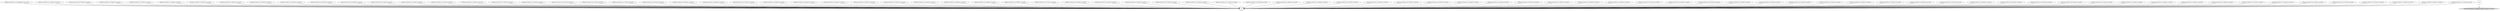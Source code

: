 strict digraph "" {
	graph [fontname=helvetica];
	node [fontname=helvetica,
		label="\N",
		shape=ellipse
	];
	edge [fontname=helvetica];
	"(end)"	[label=end,
		peripheries=2,
		shape=circle];
	"(obstacle-avoidance auv oilleakagepoint ssssonar0)" -> "(end)";
	"(obstacle-avoidance auv t100point ssssonar0)" -> "(end)";
	"(obstacle-avoidance auv t99point ssssonar0)" -> "(end)";
	"(obstacle-avoidance auv t98point ssssonar0)" -> "(end)";
	"(obstacle-avoidance auv t97point ssssonar0)" -> "(end)";
	"(obstacle-avoidance auv t96point ssssonar0)" -> "(end)";
	"(obstacle-avoidance auv t95point ssssonar0)" -> "(end)";
	"(obstacle-avoidance auv t94point ssssonar0)" -> "(end)";
	"(obstacle-avoidance auv t93point ssssonar0)" -> "(end)";
	"(obstacle-avoidance auv t92point ssssonar0)" -> "(end)";
	"(obstacle-avoidance auv t91point ssssonar0)" -> "(end)";
	"(obstacle-avoidance auv t80point ssssonar0)" -> "(end)";
	"(obstacle-avoidance auv t79point ssssonar0)" -> "(end)";
	"(obstacle-avoidance auv t78point ssssonar0)" -> "(end)";
	"(obstacle-avoidance auv t77point ssssonar0)" -> "(end)";
	"(obstacle-avoidance auv t76point ssssonar0)" -> "(end)";
	"(obstacle-avoidance auv t75point ssssonar0)" -> "(end)";
	"(obstacle-avoidance auv t74point ssssonar0)" -> "(end)";
	"(obstacle-avoidance auv t73point ssssonar0)" -> "(end)";
	"(obstacle-avoidance auv t72point ssssonar0)" -> "(end)";
	"(obstacle-avoidance auv t71point ssssonar0)" -> "(end)";
	"(obstacle-avoidance auv t70point ssssonar0)" -> "(end)";
	"(obstacle-avoidance auv t69point ssssonar0)" -> "(end)";
	"(obstacle-avoidance auv t68point ssssonar0)" -> "(end)";
	"(obstacle-avoidance auv t67point ssssonar0)" -> "(end)";
	"(obstacle-avoidance auv t66point ssssonar0)" -> "(end)";
	"(obstacle-avoidance auv t65point ssssonar0)" -> "(end)";
	"(obstacle-avoidance auv t64point ssssonar0)" -> "(end)";
	"(obstacle-avoidance auv t63point ssssonar0)" -> "(end)";
	"(obstacle-avoidance auv t62point ssssonar0)" -> "(end)";
	"(obstacle-avoidance auv t61point ssssonar0)" -> "(end)";
	"(obstacle-avoidance auv t60point ssssonar0)" -> "(end)";
	"(obstacle-avoidance auv t59point ssssonar0)" -> "(end)";
	"(obstacle-avoidance auv t58point ssssonar0)" -> "(end)";
	"(obstacle-avoidance auv t57point ssssonar0)" -> "(end)";
	"(obstacle-avoidance auv t56point ssssonar0)" -> "(end)";
	"(obstacle-avoidance auv t55point ssssonar0)" -> "(end)";
	"(obstacle-avoidance auv t54point ssssonar0)" -> "(end)";
	"(obstacle-avoidance auv t53point ssssonar0)" -> "(end)";
	"(obstacle-avoidance auv t52point ssssonar0)" -> "(end)";
	"(obstacle-avoidance auv t51point ssssonar0)" -> "(end)";
	"(obstacle-avoidance auv t50point ssssonar0)" -> "(end)";
	"(obstacle-avoidance auv t49point ssssonar0)" -> "(end)";
	"(obstacle-avoidance auv t48point ssssonar0)" -> "(end)";
	"(obstacle-avoidance auv t47point ssssonar0)" -> "(end)";
	"(obstacle-avoidance auv t46point ssssonar0)" -> "(end)";
	"(obstacle-avoidance auv t45point ssssonar0)" -> "(end)";
	"(obstacle-avoidance auv t44point ssssonar0)" -> "(end)";
	"(obstacle-avoidance auv t43point ssssonar0)" -> "(end)";
	"(obstacle-avoidance auv t42point ssssonar0)" -> "(end)";
	"(obstacle-avoidance auv t41point ssssonar0)" -> "(end)";
	"(obstacle-avoidance auv t40point ssssonar0)" -> "(end)";
	"(obstacle-avoidance auv t39point ssssonar0)" -> "(end)";
	"(obstacle-avoidance auv t38point ssssonar0)" -> "(end)";
	"(obstacle-avoidance auv t37point ssssonar0)" -> "(end)";
	"(obstacle-avoidance auv t36point ssssonar0)" -> "(end)";
	"(obstacle-avoidance auv t35point ssssonar0)" -> "(end)";
	"(obstacle-avoidance auv t34point ssssonar0)" -> "(end)";
	"(obstacle-avoidance auv t33point ssssonar0)" -> "(end)";
	"(obstacle-avoidance auv t32point ssssonar0)" -> "(end)";
	"(obstacle-avoidance auv t31point ssssonar0)" -> "(end)";
	"(obstacle-avoidance auv t30point ssssonar0)" -> "(end)";
	"(obstacle-avoidance auv t29point ssssonar0)" -> "(end)";
	"(obstacle-avoidance auv t28point ssssonar0)" -> "(end)";
	"(obstacle-avoidance auv t27point ssssonar0)" -> "(end)";
	"(obstacle-avoidance auv t26point ssssonar0)" -> "(end)";
	"(obstacle-avoidance auv t25point ssssonar0)" -> "(end)";
	"(obstacle-avoidance auv t24point ssssonar0)" -> "(end)";
	"(obstacle-avoidance auv t23point ssssonar0)" -> "(end)";
	"(obstacle-avoidance auv t22point ssssonar0)" -> "(end)";
	"(obstacle-avoidance auv t21point ssssonar0)" -> "(end)";
	"(obstacle-avoidance auv t20point ssssonar0)" -> "(end)";
	"(obstacle-avoidance auv t19point ssssonar0)" -> "(end)";
	"(obstacle-avoidance auv t18point ssssonar0)" -> "(end)";
	"(obstacle-avoidance auv t17point ssssonar0)" -> "(end)";
	"(obstacle-avoidance auv t16point ssssonar0)" -> "(end)";
	"(obstacle-avoidance auv t12point ssssonar0)" -> "(end)";
	"(obstacle-avoidance auv t11point ssssonar0)" -> "(end)";
	"(obstacle-avoidance auv t10point ssssonar0)" -> "(end)";
	"(obstacle-avoidance auv t9point ssssonar0)" -> "(end)";
	"(obstacle-avoidance auv t8point ssssonar0)" -> "(end)";
	"(obstacle-avoidance auv t7point ssssonar0)" -> "(end)";
	"(start)"	[label=start,
		peripheries=1,
		shape=circle];
	"(waypoint-following auv initialpoint t7point ssssonar1 ssssonar0)"	[color=lightgrey,
		style=filled];
	"(start)" -> "(waypoint-following auv initialpoint t7point ssssonar1 ssssonar0)";
}
